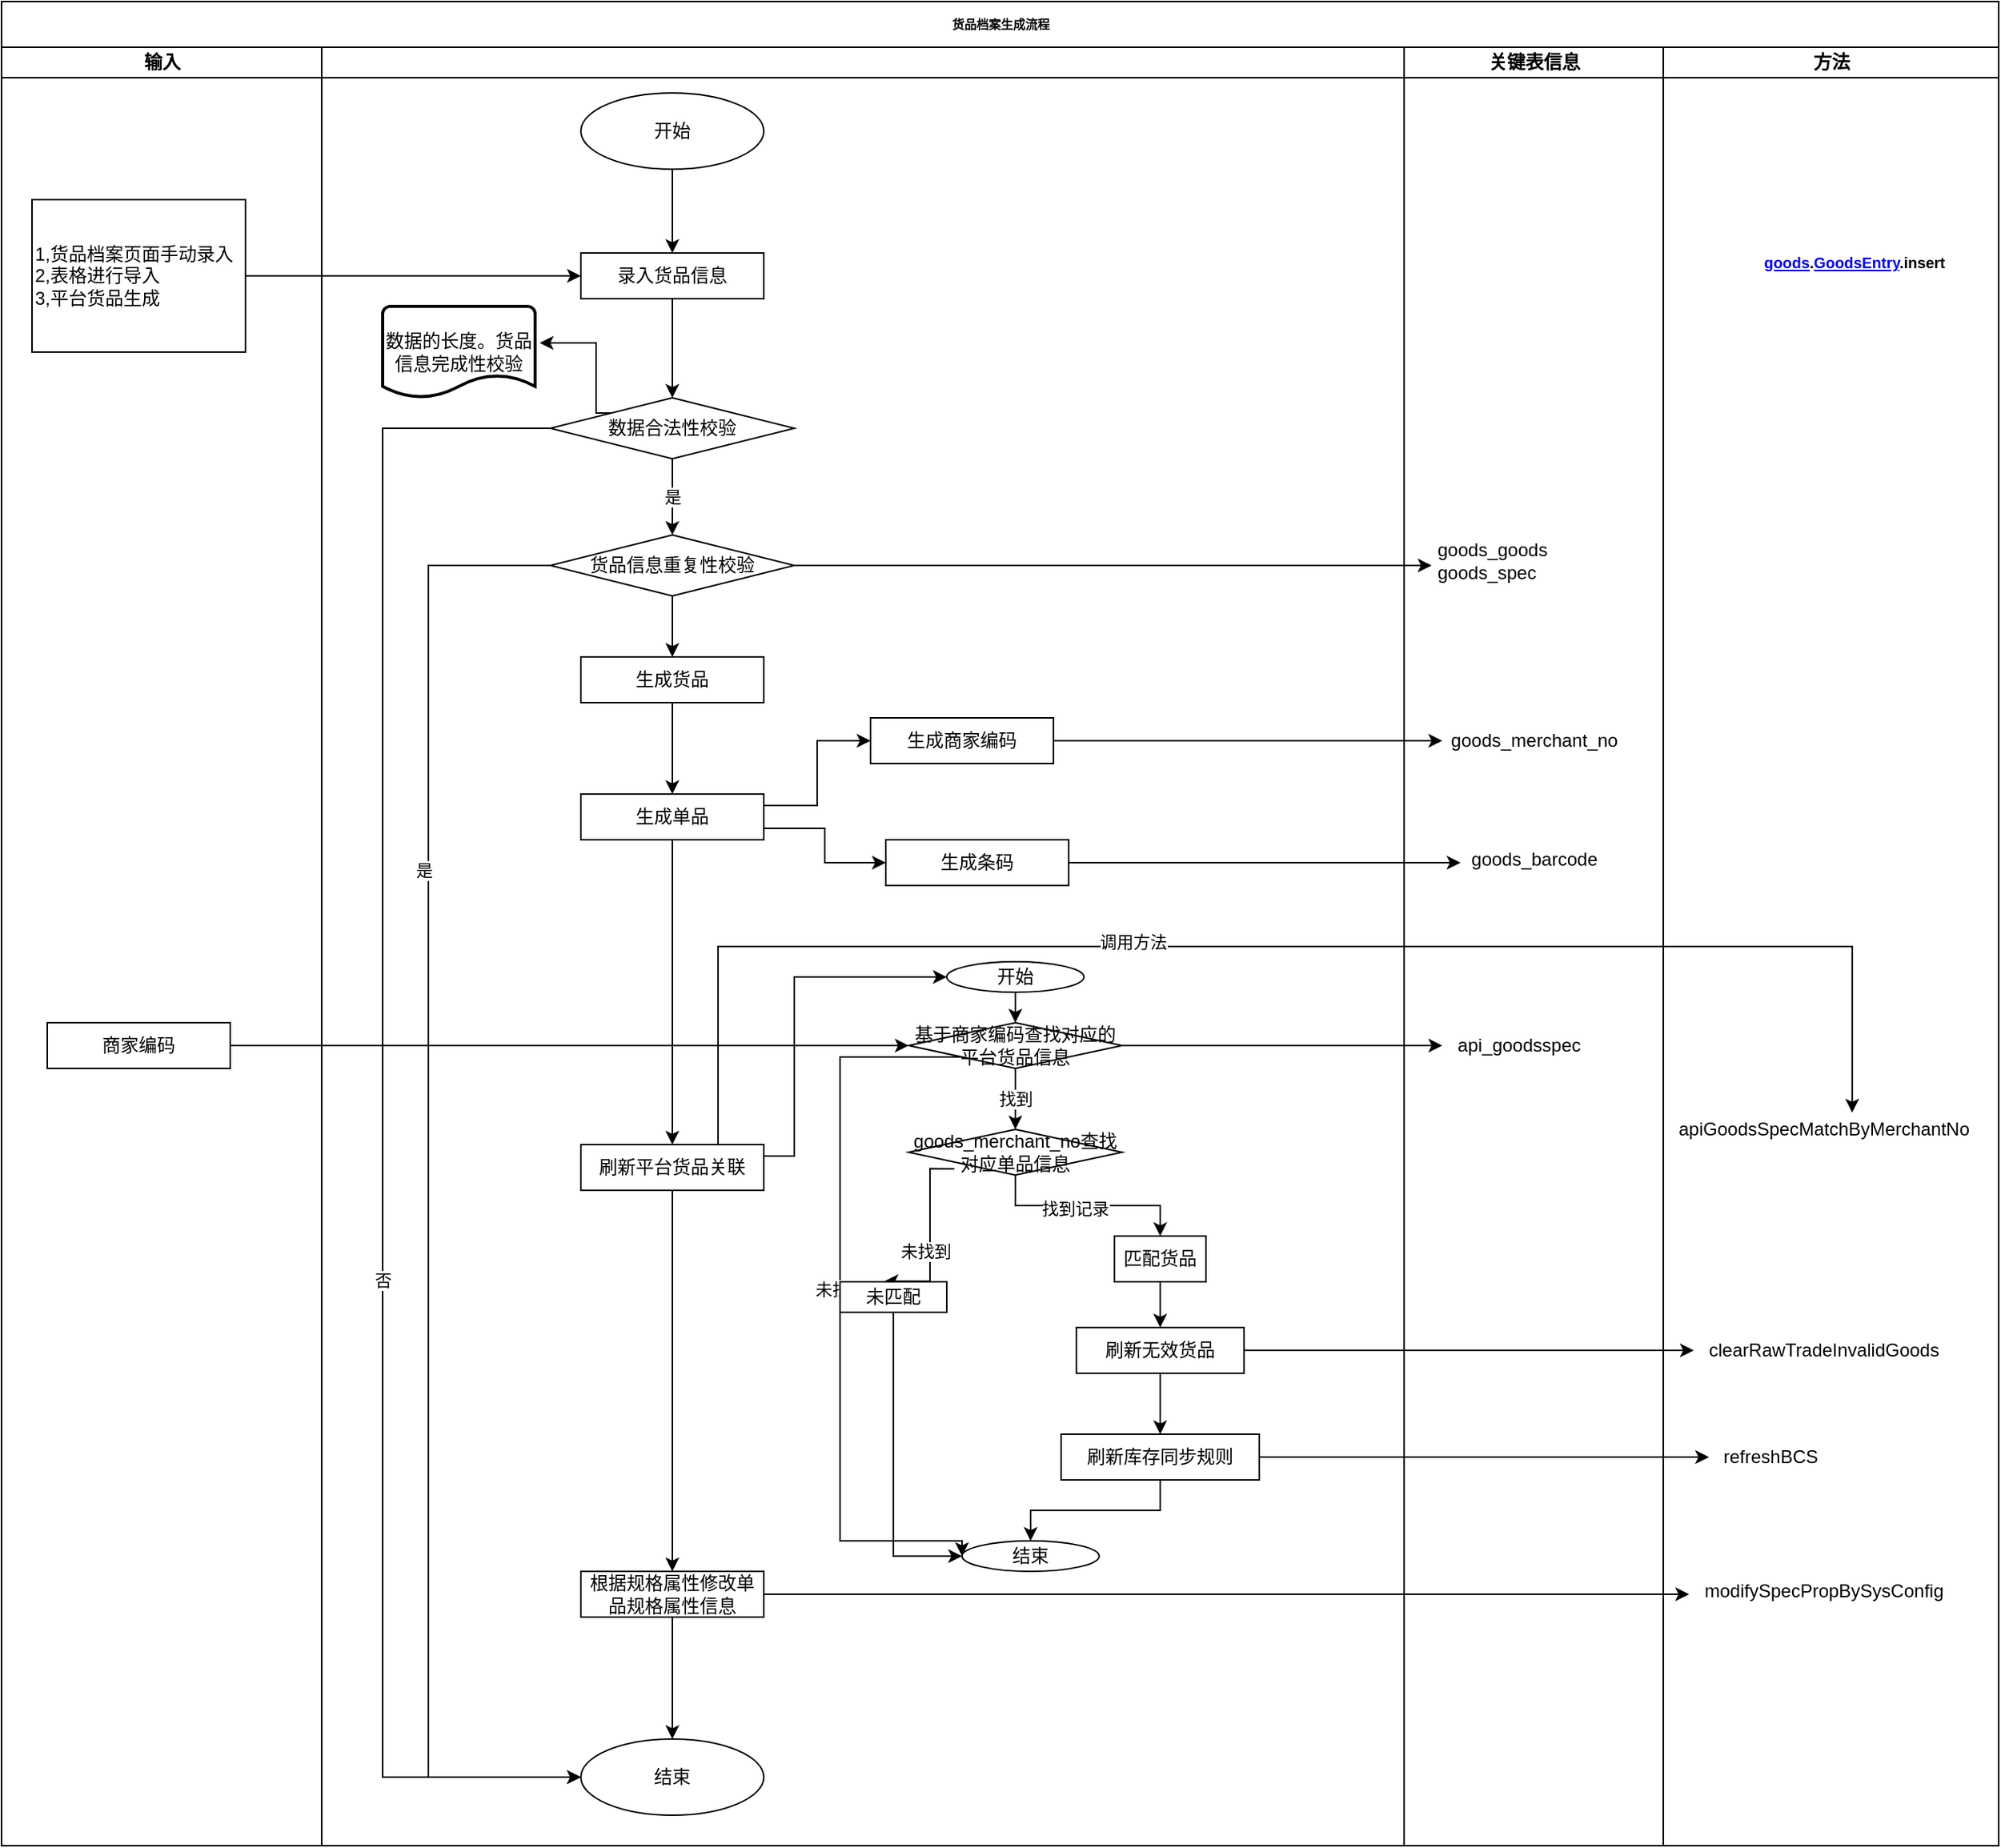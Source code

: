 <mxfile version="12.2.4" pages="1"><diagram name="Page-1" id="74e2e168-ea6b-b213-b513-2b3c1d86103e"><mxGraphModel dx="1104" dy="765" grid="1" gridSize="10" guides="1" tooltips="1" connect="1" arrows="1" fold="1" page="1" pageScale="1" pageWidth="1100" pageHeight="850" background="#ffffff" math="0" shadow="0"><root><mxCell id="0"/><mxCell id="1" parent="0"/><mxCell id="77e6c97f196da883-1" value="货品档案生成流程" style="swimlane;html=1;childLayout=stackLayout;startSize=30;rounded=0;shadow=0;labelBackgroundColor=none;strokeWidth=1;fontFamily=Verdana;fontSize=8;align=center;" parent="1" vertex="1"><mxGeometry x="170" y="140" width="1310" height="1210" as="geometry"/></mxCell><mxCell id="77e6c97f196da883-2" value="输入" style="swimlane;html=1;startSize=20;" parent="77e6c97f196da883-1" vertex="1"><mxGeometry y="30" width="210" height="1180" as="geometry"/></mxCell><mxCell id="ZV8IMZRNXIEyXZBaKNND-7" value="1,货品档案页面手动录入&lt;br&gt;2,表格进行导入&lt;br&gt;3,平台货品生成" style="rounded=0;whiteSpace=wrap;html=1;align=left;" parent="77e6c97f196da883-2" vertex="1"><mxGeometry x="20" y="100" width="140" height="100" as="geometry"/></mxCell><mxCell id="ZV8IMZRNXIEyXZBaKNND-81" value="商家编码" style="rounded=0;whiteSpace=wrap;html=1;" parent="77e6c97f196da883-2" vertex="1"><mxGeometry x="30" y="640" width="120" height="30" as="geometry"/></mxCell><mxCell id="77e6c97f196da883-3" value="&lt;br&gt;&lt;br&gt;" style="swimlane;html=1;startSize=20;" parent="77e6c97f196da883-1" vertex="1"><mxGeometry x="210" y="30" width="710" height="1180" as="geometry"/></mxCell><mxCell id="ZV8IMZRNXIEyXZBaKNND-9" style="edgeStyle=orthogonalEdgeStyle;rounded=0;orthogonalLoop=1;jettySize=auto;html=1;exitX=0.5;exitY=1;exitDx=0;exitDy=0;entryX=0.5;entryY=0;entryDx=0;entryDy=0;" parent="77e6c97f196da883-3" source="ZV8IMZRNXIEyXZBaKNND-4" target="ZV8IMZRNXIEyXZBaKNND-5" edge="1"><mxGeometry relative="1" as="geometry"/></mxCell><mxCell id="ZV8IMZRNXIEyXZBaKNND-4" value="开始" style="ellipse;whiteSpace=wrap;html=1;" parent="77e6c97f196da883-3" vertex="1"><mxGeometry x="170" y="30" width="120" height="50" as="geometry"/></mxCell><mxCell id="ZV8IMZRNXIEyXZBaKNND-16" style="edgeStyle=orthogonalEdgeStyle;rounded=0;orthogonalLoop=1;jettySize=auto;html=1;entryX=0.5;entryY=0;entryDx=0;entryDy=0;" parent="77e6c97f196da883-3" source="ZV8IMZRNXIEyXZBaKNND-5" target="ZV8IMZRNXIEyXZBaKNND-14" edge="1"><mxGeometry relative="1" as="geometry"/></mxCell><mxCell id="ZV8IMZRNXIEyXZBaKNND-5" value="录入货品信息" style="rounded=0;whiteSpace=wrap;html=1;" parent="77e6c97f196da883-3" vertex="1"><mxGeometry x="170" y="135" width="120" height="30" as="geometry"/></mxCell><mxCell id="ZV8IMZRNXIEyXZBaKNND-17" style="edgeStyle=orthogonalEdgeStyle;rounded=0;orthogonalLoop=1;jettySize=auto;html=1;entryX=0;entryY=0.5;entryDx=0;entryDy=0;exitX=0;exitY=0.5;exitDx=0;exitDy=0;" parent="77e6c97f196da883-3" source="ZV8IMZRNXIEyXZBaKNND-14" target="ZV8IMZRNXIEyXZBaKNND-15" edge="1"><mxGeometry relative="1" as="geometry"><Array as="points"><mxPoint x="40" y="250"/><mxPoint x="40" y="1135"/></Array></mxGeometry></mxCell><mxCell id="ZV8IMZRNXIEyXZBaKNND-18" value="否" style="edgeLabel;html=1;align=center;verticalAlign=middle;resizable=0;points=[];" parent="ZV8IMZRNXIEyXZBaKNND-17" vertex="1" connectable="0"><mxGeometry x="0.189" relative="1" as="geometry"><mxPoint as="offset"/></mxGeometry></mxCell><mxCell id="ZV8IMZRNXIEyXZBaKNND-24" style="edgeStyle=orthogonalEdgeStyle;rounded=0;orthogonalLoop=1;jettySize=auto;html=1;exitX=0;exitY=0;exitDx=0;exitDy=0;entryX=1.03;entryY=0.4;entryDx=0;entryDy=0;entryPerimeter=0;" parent="77e6c97f196da883-3" source="ZV8IMZRNXIEyXZBaKNND-14" target="ZV8IMZRNXIEyXZBaKNND-22" edge="1"><mxGeometry relative="1" as="geometry"><Array as="points"><mxPoint x="180" y="240"/><mxPoint x="180" y="194"/></Array></mxGeometry></mxCell><mxCell id="ZV8IMZRNXIEyXZBaKNND-26" value="是&lt;br&gt;" style="edgeStyle=orthogonalEdgeStyle;rounded=0;orthogonalLoop=1;jettySize=auto;html=1;exitX=0.5;exitY=1;exitDx=0;exitDy=0;entryX=0.5;entryY=0;entryDx=0;entryDy=0;" parent="77e6c97f196da883-3" source="ZV8IMZRNXIEyXZBaKNND-14" target="ZV8IMZRNXIEyXZBaKNND-25" edge="1"><mxGeometry relative="1" as="geometry"/></mxCell><mxCell id="ZV8IMZRNXIEyXZBaKNND-14" value="数据合法性校验" style="rhombus;whiteSpace=wrap;html=1;" parent="77e6c97f196da883-3" vertex="1"><mxGeometry x="150" y="230" width="160" height="40" as="geometry"/></mxCell><mxCell id="ZV8IMZRNXIEyXZBaKNND-15" value="结束" style="ellipse;whiteSpace=wrap;html=1;" parent="77e6c97f196da883-3" vertex="1"><mxGeometry x="170" y="1110" width="120" height="50" as="geometry"/></mxCell><mxCell id="ZV8IMZRNXIEyXZBaKNND-22" value="数据的长度。货品信息完成性校验" style="strokeWidth=2;html=1;shape=mxgraph.flowchart.document2;whiteSpace=wrap;size=0.25;" parent="77e6c97f196da883-3" vertex="1"><mxGeometry x="40" y="170" width="100" height="60" as="geometry"/></mxCell><mxCell id="ZV8IMZRNXIEyXZBaKNND-27" style="edgeStyle=orthogonalEdgeStyle;rounded=0;orthogonalLoop=1;jettySize=auto;html=1;exitX=0;exitY=0.5;exitDx=0;exitDy=0;entryX=0;entryY=0.5;entryDx=0;entryDy=0;" parent="77e6c97f196da883-3" source="ZV8IMZRNXIEyXZBaKNND-25" target="ZV8IMZRNXIEyXZBaKNND-15" edge="1"><mxGeometry relative="1" as="geometry"><Array as="points"><mxPoint x="70" y="340"/><mxPoint x="70" y="1135"/></Array></mxGeometry></mxCell><mxCell id="ZV8IMZRNXIEyXZBaKNND-28" value="是" style="edgeLabel;html=1;align=center;verticalAlign=middle;resizable=0;points=[];" parent="ZV8IMZRNXIEyXZBaKNND-27" vertex="1" connectable="0"><mxGeometry x="-0.426" y="-3" relative="1" as="geometry"><mxPoint as="offset"/></mxGeometry></mxCell><mxCell id="ZV8IMZRNXIEyXZBaKNND-32" style="edgeStyle=orthogonalEdgeStyle;rounded=0;orthogonalLoop=1;jettySize=auto;html=1;exitX=0.5;exitY=1;exitDx=0;exitDy=0;entryX=0.5;entryY=0;entryDx=0;entryDy=0;" parent="77e6c97f196da883-3" source="ZV8IMZRNXIEyXZBaKNND-25" target="ZV8IMZRNXIEyXZBaKNND-29" edge="1"><mxGeometry relative="1" as="geometry"/></mxCell><mxCell id="ZV8IMZRNXIEyXZBaKNND-25" value="货品信息重复性校验" style="rhombus;whiteSpace=wrap;html=1;" parent="77e6c97f196da883-3" vertex="1"><mxGeometry x="150" y="320" width="160" height="40" as="geometry"/></mxCell><mxCell id="ZV8IMZRNXIEyXZBaKNND-34" style="edgeStyle=orthogonalEdgeStyle;rounded=0;orthogonalLoop=1;jettySize=auto;html=1;exitX=0.5;exitY=1;exitDx=0;exitDy=0;" parent="77e6c97f196da883-3" source="ZV8IMZRNXIEyXZBaKNND-29" target="ZV8IMZRNXIEyXZBaKNND-33" edge="1"><mxGeometry relative="1" as="geometry"/></mxCell><mxCell id="ZV8IMZRNXIEyXZBaKNND-29" value="生成货品" style="rounded=0;whiteSpace=wrap;html=1;" parent="77e6c97f196da883-3" vertex="1"><mxGeometry x="170" y="400" width="120" height="30" as="geometry"/></mxCell><mxCell id="ZV8IMZRNXIEyXZBaKNND-37" style="edgeStyle=orthogonalEdgeStyle;rounded=0;orthogonalLoop=1;jettySize=auto;html=1;exitX=1;exitY=0.25;exitDx=0;exitDy=0;entryX=0;entryY=0.5;entryDx=0;entryDy=0;" parent="77e6c97f196da883-3" source="ZV8IMZRNXIEyXZBaKNND-33" target="ZV8IMZRNXIEyXZBaKNND-35" edge="1"><mxGeometry relative="1" as="geometry"/></mxCell><mxCell id="ZV8IMZRNXIEyXZBaKNND-38" style="edgeStyle=orthogonalEdgeStyle;rounded=0;orthogonalLoop=1;jettySize=auto;html=1;exitX=1;exitY=0.75;exitDx=0;exitDy=0;entryX=0;entryY=0.5;entryDx=0;entryDy=0;" parent="77e6c97f196da883-3" source="ZV8IMZRNXIEyXZBaKNND-33" target="ZV8IMZRNXIEyXZBaKNND-36" edge="1"><mxGeometry relative="1" as="geometry"/></mxCell><mxCell id="ZV8IMZRNXIEyXZBaKNND-68" style="edgeStyle=orthogonalEdgeStyle;rounded=0;orthogonalLoop=1;jettySize=auto;html=1;exitX=0.5;exitY=1;exitDx=0;exitDy=0;" parent="77e6c97f196da883-3" source="ZV8IMZRNXIEyXZBaKNND-33" target="ZV8IMZRNXIEyXZBaKNND-66" edge="1"><mxGeometry relative="1" as="geometry"/></mxCell><mxCell id="ZV8IMZRNXIEyXZBaKNND-33" value="生成单品" style="rounded=0;whiteSpace=wrap;html=1;" parent="77e6c97f196da883-3" vertex="1"><mxGeometry x="170" y="490" width="120" height="30" as="geometry"/></mxCell><mxCell id="ZV8IMZRNXIEyXZBaKNND-35" value="生成商家编码" style="rounded=0;whiteSpace=wrap;html=1;" parent="77e6c97f196da883-3" vertex="1"><mxGeometry x="360" y="440" width="120" height="30" as="geometry"/></mxCell><mxCell id="ZV8IMZRNXIEyXZBaKNND-36" value="生成条码" style="rounded=0;whiteSpace=wrap;html=1;" parent="77e6c97f196da883-3" vertex="1"><mxGeometry x="370" y="520" width="120" height="30" as="geometry"/></mxCell><mxCell id="ZV8IMZRNXIEyXZBaKNND-69" style="edgeStyle=orthogonalEdgeStyle;rounded=0;orthogonalLoop=1;jettySize=auto;html=1;exitX=0.5;exitY=1;exitDx=0;exitDy=0;" parent="77e6c97f196da883-3" source="ZV8IMZRNXIEyXZBaKNND-66" target="ZV8IMZRNXIEyXZBaKNND-67" edge="1"><mxGeometry relative="1" as="geometry"/></mxCell><mxCell id="ZV8IMZRNXIEyXZBaKNND-78" style="edgeStyle=orthogonalEdgeStyle;rounded=0;orthogonalLoop=1;jettySize=auto;html=1;exitX=1;exitY=0.25;exitDx=0;exitDy=0;entryX=0;entryY=0.5;entryDx=0;entryDy=0;" parent="77e6c97f196da883-3" source="ZV8IMZRNXIEyXZBaKNND-66" target="ZV8IMZRNXIEyXZBaKNND-76" edge="1"><mxGeometry relative="1" as="geometry"><Array as="points"><mxPoint x="310" y="728"/><mxPoint x="310" y="610"/></Array></mxGeometry></mxCell><mxCell id="ZV8IMZRNXIEyXZBaKNND-66" value="刷新平台货品关联" style="rounded=0;whiteSpace=wrap;html=1;" parent="77e6c97f196da883-3" vertex="1"><mxGeometry x="170" y="720" width="120" height="30" as="geometry"/></mxCell><mxCell id="ZV8IMZRNXIEyXZBaKNND-70" style="edgeStyle=orthogonalEdgeStyle;rounded=0;orthogonalLoop=1;jettySize=auto;html=1;exitX=0.5;exitY=1;exitDx=0;exitDy=0;entryX=0.5;entryY=0;entryDx=0;entryDy=0;" parent="77e6c97f196da883-3" source="ZV8IMZRNXIEyXZBaKNND-67" target="ZV8IMZRNXIEyXZBaKNND-15" edge="1"><mxGeometry relative="1" as="geometry"/></mxCell><mxCell id="ZV8IMZRNXIEyXZBaKNND-67" value="根据规格属性修改单品规格属性信息" style="rounded=0;whiteSpace=wrap;html=1;" parent="77e6c97f196da883-3" vertex="1"><mxGeometry x="170" y="1000" width="120" height="30" as="geometry"/></mxCell><mxCell id="ZV8IMZRNXIEyXZBaKNND-83" style="edgeStyle=orthogonalEdgeStyle;rounded=0;orthogonalLoop=1;jettySize=auto;html=1;exitX=0.5;exitY=1;exitDx=0;exitDy=0;entryX=0.5;entryY=0;entryDx=0;entryDy=0;" parent="77e6c97f196da883-3" source="ZV8IMZRNXIEyXZBaKNND-76" target="ZV8IMZRNXIEyXZBaKNND-79" edge="1"><mxGeometry relative="1" as="geometry"/></mxCell><mxCell id="ZV8IMZRNXIEyXZBaKNND-76" value="开始" style="ellipse;whiteSpace=wrap;html=1;align=center;" parent="77e6c97f196da883-3" vertex="1"><mxGeometry x="410" y="600" width="90" height="20" as="geometry"/></mxCell><mxCell id="ZV8IMZRNXIEyXZBaKNND-77" value="结束" style="ellipse;whiteSpace=wrap;html=1;align=center;" parent="77e6c97f196da883-3" vertex="1"><mxGeometry x="420" y="980" width="90" height="20" as="geometry"/></mxCell><mxCell id="ZV8IMZRNXIEyXZBaKNND-86" style="edgeStyle=orthogonalEdgeStyle;rounded=0;orthogonalLoop=1;jettySize=auto;html=1;exitX=0;exitY=1;exitDx=0;exitDy=0;entryX=0;entryY=0.5;entryDx=0;entryDy=0;" parent="77e6c97f196da883-3" source="ZV8IMZRNXIEyXZBaKNND-79" target="ZV8IMZRNXIEyXZBaKNND-77" edge="1"><mxGeometry relative="1" as="geometry"><Array as="points"><mxPoint x="340" y="663"/><mxPoint x="340" y="980"/></Array></mxGeometry></mxCell><mxCell id="ZV8IMZRNXIEyXZBaKNND-87" value="未找到" style="edgeLabel;html=1;align=center;verticalAlign=middle;resizable=0;points=[];" parent="ZV8IMZRNXIEyXZBaKNND-86" vertex="1" connectable="0"><mxGeometry x="-0.049" relative="1" as="geometry"><mxPoint as="offset"/></mxGeometry></mxCell><mxCell id="ZV8IMZRNXIEyXZBaKNND-90" value="找到" style="edgeStyle=orthogonalEdgeStyle;rounded=0;orthogonalLoop=1;jettySize=auto;html=1;exitX=0.5;exitY=1;exitDx=0;exitDy=0;entryX=0.5;entryY=0;entryDx=0;entryDy=0;" parent="77e6c97f196da883-3" source="ZV8IMZRNXIEyXZBaKNND-79" target="ZV8IMZRNXIEyXZBaKNND-89" edge="1"><mxGeometry relative="1" as="geometry"/></mxCell><mxCell id="ZV8IMZRNXIEyXZBaKNND-79" value="基于商家编码查找对应的平台货品信息" style="rhombus;whiteSpace=wrap;html=1;" parent="77e6c97f196da883-3" vertex="1"><mxGeometry x="385" y="640" width="140" height="30" as="geometry"/></mxCell><mxCell id="ZV8IMZRNXIEyXZBaKNND-100" style="edgeStyle=orthogonalEdgeStyle;rounded=0;orthogonalLoop=1;jettySize=auto;html=1;exitX=0.5;exitY=1;exitDx=0;exitDy=0;" parent="77e6c97f196da883-3" source="ZV8IMZRNXIEyXZBaKNND-88" target="ZV8IMZRNXIEyXZBaKNND-97" edge="1"><mxGeometry relative="1" as="geometry"/></mxCell><mxCell id="ZV8IMZRNXIEyXZBaKNND-88" value="匹配货品" style="rounded=0;whiteSpace=wrap;html=1;" parent="77e6c97f196da883-3" vertex="1"><mxGeometry x="520" y="780" width="60" height="30" as="geometry"/></mxCell><mxCell id="ZV8IMZRNXIEyXZBaKNND-92" style="edgeStyle=orthogonalEdgeStyle;rounded=0;orthogonalLoop=1;jettySize=auto;html=1;entryX=0.417;entryY=-0.021;entryDx=0;entryDy=0;entryPerimeter=0;exitX=0.214;exitY=0.861;exitDx=0;exitDy=0;exitPerimeter=0;" parent="77e6c97f196da883-3" source="ZV8IMZRNXIEyXZBaKNND-89" target="ZV8IMZRNXIEyXZBaKNND-91" edge="1"><mxGeometry relative="1" as="geometry"><Array as="points"><mxPoint x="399" y="736"/></Array></mxGeometry></mxCell><mxCell id="ZV8IMZRNXIEyXZBaKNND-93" value="未找到" style="edgeLabel;html=1;align=center;verticalAlign=middle;resizable=0;points=[];" parent="ZV8IMZRNXIEyXZBaKNND-92" vertex="1" connectable="0"><mxGeometry x="0.159" y="-3" relative="1" as="geometry"><mxPoint as="offset"/></mxGeometry></mxCell><mxCell id="ZV8IMZRNXIEyXZBaKNND-95" style="edgeStyle=orthogonalEdgeStyle;rounded=0;orthogonalLoop=1;jettySize=auto;html=1;exitX=0.5;exitY=1;exitDx=0;exitDy=0;entryX=0.5;entryY=0;entryDx=0;entryDy=0;" parent="77e6c97f196da883-3" source="ZV8IMZRNXIEyXZBaKNND-89" target="ZV8IMZRNXIEyXZBaKNND-88" edge="1"><mxGeometry relative="1" as="geometry"/></mxCell><mxCell id="ZV8IMZRNXIEyXZBaKNND-96" value="找到记录" style="edgeLabel;html=1;align=center;verticalAlign=middle;resizable=0;points=[];" parent="ZV8IMZRNXIEyXZBaKNND-95" vertex="1" connectable="0"><mxGeometry x="-0.129" y="-2" relative="1" as="geometry"><mxPoint as="offset"/></mxGeometry></mxCell><mxCell id="ZV8IMZRNXIEyXZBaKNND-89" value="goods_merchant_no查找对应单品信息" style="rhombus;whiteSpace=wrap;html=1;" parent="77e6c97f196da883-3" vertex="1"><mxGeometry x="385" y="710" width="140" height="30" as="geometry"/></mxCell><mxCell id="ZV8IMZRNXIEyXZBaKNND-94" style="edgeStyle=orthogonalEdgeStyle;rounded=0;orthogonalLoop=1;jettySize=auto;html=1;exitX=0.5;exitY=1;exitDx=0;exitDy=0;entryX=0;entryY=0.5;entryDx=0;entryDy=0;" parent="77e6c97f196da883-3" source="ZV8IMZRNXIEyXZBaKNND-91" target="ZV8IMZRNXIEyXZBaKNND-77" edge="1"><mxGeometry relative="1" as="geometry"/></mxCell><mxCell id="ZV8IMZRNXIEyXZBaKNND-91" value="未匹配" style="rounded=0;whiteSpace=wrap;html=1;" parent="77e6c97f196da883-3" vertex="1"><mxGeometry x="340" y="810" width="70" height="20" as="geometry"/></mxCell><mxCell id="ZV8IMZRNXIEyXZBaKNND-101" style="edgeStyle=orthogonalEdgeStyle;rounded=0;orthogonalLoop=1;jettySize=auto;html=1;exitX=0.5;exitY=1;exitDx=0;exitDy=0;" parent="77e6c97f196da883-3" source="ZV8IMZRNXIEyXZBaKNND-97" target="ZV8IMZRNXIEyXZBaKNND-98" edge="1"><mxGeometry relative="1" as="geometry"/></mxCell><mxCell id="ZV8IMZRNXIEyXZBaKNND-97" value="刷新无效货品" style="rounded=0;whiteSpace=wrap;html=1;" parent="77e6c97f196da883-3" vertex="1"><mxGeometry x="495" y="840" width="110" height="30" as="geometry"/></mxCell><mxCell id="ZV8IMZRNXIEyXZBaKNND-103" style="edgeStyle=orthogonalEdgeStyle;rounded=0;orthogonalLoop=1;jettySize=auto;html=1;exitX=0.5;exitY=1;exitDx=0;exitDy=0;entryX=0.5;entryY=0;entryDx=0;entryDy=0;" parent="77e6c97f196da883-3" source="ZV8IMZRNXIEyXZBaKNND-98" target="ZV8IMZRNXIEyXZBaKNND-77" edge="1"><mxGeometry relative="1" as="geometry"/></mxCell><mxCell id="ZV8IMZRNXIEyXZBaKNND-98" value="刷新库存同步规则" style="rounded=0;whiteSpace=wrap;html=1;" parent="77e6c97f196da883-3" vertex="1"><mxGeometry x="485" y="910" width="130" height="30" as="geometry"/></mxCell><mxCell id="77e6c97f196da883-4" value="关键表信息" style="swimlane;html=1;startSize=20;" parent="77e6c97f196da883-1" vertex="1"><mxGeometry x="920" y="30" width="170" height="1180" as="geometry"/></mxCell><mxCell id="ZV8IMZRNXIEyXZBaKNND-30" value="goods_goods&lt;br&gt;goods_spec&lt;br&gt;" style="text;html=1;align=left;verticalAlign=middle;resizable=0;points=[];autosize=1;" parent="77e6c97f196da883-4" vertex="1"><mxGeometry x="20" y="322" width="90" height="30" as="geometry"/></mxCell><mxCell id="ZV8IMZRNXIEyXZBaKNND-39" value="goods_merchant_no&lt;br&gt;" style="text;html=1;align=center;verticalAlign=middle;resizable=0;points=[];autosize=1;" parent="77e6c97f196da883-4" vertex="1"><mxGeometry x="25" y="445" width="120" height="20" as="geometry"/></mxCell><mxCell id="ZV8IMZRNXIEyXZBaKNND-40" value="goods_barcode" style="text;html=1;align=center;verticalAlign=middle;resizable=0;points=[];autosize=1;" parent="77e6c97f196da883-4" vertex="1"><mxGeometry x="35" y="523" width="100" height="20" as="geometry"/></mxCell><mxCell id="ZV8IMZRNXIEyXZBaKNND-84" value="api_goodsspec" style="text;html=1;align=center;verticalAlign=middle;resizable=0;points=[];autosize=1;" parent="77e6c97f196da883-4" vertex="1"><mxGeometry x="25" y="645" width="100" height="20" as="geometry"/></mxCell><mxCell id="77e6c97f196da883-6" value="方法" style="swimlane;html=1;startSize=20;" parent="77e6c97f196da883-1" vertex="1"><mxGeometry x="1090" y="30" width="220" height="1180" as="geometry"/></mxCell><mxCell id="ZV8IMZRNXIEyXZBaKNND-12" value="&lt;h5&gt;&lt;div style=&quot;padding-top: 2px ; margin-left: 20px ; position: relative ; -ms-word-wrap: break-word&quot;&gt;&lt;a class=&quot;header&quot;&gt;goods&lt;/a&gt;.&lt;a class=&quot;header&quot;&gt;GoodsEntry&lt;/a&gt;.insert&lt;/div&gt;&lt;/h5&gt;" style="text;html=1;align=center;verticalAlign=middle;resizable=0;points=[];autosize=1;" parent="77e6c97f196da883-6" vertex="1"><mxGeometry x="40" y="115" width="150" height="50" as="geometry"/></mxCell><mxCell id="ZV8IMZRNXIEyXZBaKNND-71" value="modifySpecPropBySysConfig" style="text;html=1;align=center;verticalAlign=middle;resizable=0;points=[];autosize=1;" parent="77e6c97f196da883-6" vertex="1"><mxGeometry x="20" y="1003" width="170" height="20" as="geometry"/></mxCell><mxCell id="ZV8IMZRNXIEyXZBaKNND-73" value="apiGoodsSpecMatchByMerchantNo" style="text;html=1;align=center;verticalAlign=middle;resizable=0;points=[];autosize=1;" parent="77e6c97f196da883-6" vertex="1"><mxGeometry y="700" width="210" height="20" as="geometry"/></mxCell><mxCell id="ZV8IMZRNXIEyXZBaKNND-104" value="clearRawTradeInvalidGoods" style="text;html=1;align=center;verticalAlign=middle;resizable=0;points=[];autosize=1;" parent="77e6c97f196da883-6" vertex="1"><mxGeometry x="20" y="845" width="170" height="20" as="geometry"/></mxCell><mxCell id="ZV8IMZRNXIEyXZBaKNND-105" value="refreshBCS" style="text;html=1;align=center;verticalAlign=middle;resizable=0;points=[];autosize=1;" parent="77e6c97f196da883-6" vertex="1"><mxGeometry x="30" y="915" width="80" height="20" as="geometry"/></mxCell><mxCell id="ZV8IMZRNXIEyXZBaKNND-8" style="edgeStyle=orthogonalEdgeStyle;rounded=0;orthogonalLoop=1;jettySize=auto;html=1;exitX=1;exitY=0.5;exitDx=0;exitDy=0;entryX=0;entryY=0.5;entryDx=0;entryDy=0;" parent="77e6c97f196da883-1" source="ZV8IMZRNXIEyXZBaKNND-7" target="ZV8IMZRNXIEyXZBaKNND-5" edge="1"><mxGeometry relative="1" as="geometry"/></mxCell><mxCell id="ZV8IMZRNXIEyXZBaKNND-31" style="edgeStyle=orthogonalEdgeStyle;rounded=0;orthogonalLoop=1;jettySize=auto;html=1;exitX=1;exitY=0.5;exitDx=0;exitDy=0;entryX=-0.022;entryY=0.6;entryDx=0;entryDy=0;entryPerimeter=0;" parent="77e6c97f196da883-1" source="ZV8IMZRNXIEyXZBaKNND-25" target="ZV8IMZRNXIEyXZBaKNND-30" edge="1"><mxGeometry relative="1" as="geometry"/></mxCell><mxCell id="ZV8IMZRNXIEyXZBaKNND-41" style="edgeStyle=orthogonalEdgeStyle;rounded=0;orthogonalLoop=1;jettySize=auto;html=1;exitX=1;exitY=0.5;exitDx=0;exitDy=0;entryX=0.02;entryY=0.6;entryDx=0;entryDy=0;entryPerimeter=0;" parent="77e6c97f196da883-1" source="ZV8IMZRNXIEyXZBaKNND-36" target="ZV8IMZRNXIEyXZBaKNND-40" edge="1"><mxGeometry relative="1" as="geometry"/></mxCell><mxCell id="ZV8IMZRNXIEyXZBaKNND-42" style="edgeStyle=orthogonalEdgeStyle;rounded=0;orthogonalLoop=1;jettySize=auto;html=1;exitX=1;exitY=0.5;exitDx=0;exitDy=0;" parent="77e6c97f196da883-1" source="ZV8IMZRNXIEyXZBaKNND-35" target="ZV8IMZRNXIEyXZBaKNND-39" edge="1"><mxGeometry relative="1" as="geometry"/></mxCell><mxCell id="ZV8IMZRNXIEyXZBaKNND-72" style="edgeStyle=orthogonalEdgeStyle;rounded=0;orthogonalLoop=1;jettySize=auto;html=1;exitX=1;exitY=0.5;exitDx=0;exitDy=0;entryX=-0.018;entryY=0.6;entryDx=0;entryDy=0;entryPerimeter=0;" parent="77e6c97f196da883-1" source="ZV8IMZRNXIEyXZBaKNND-67" target="ZV8IMZRNXIEyXZBaKNND-71" edge="1"><mxGeometry relative="1" as="geometry"/></mxCell><mxCell id="ZV8IMZRNXIEyXZBaKNND-74" style="edgeStyle=orthogonalEdgeStyle;rounded=0;orthogonalLoop=1;jettySize=auto;html=1;exitX=0.75;exitY=0;exitDx=0;exitDy=0;entryX=0.59;entryY=-0.05;entryDx=0;entryDy=0;entryPerimeter=0;" parent="77e6c97f196da883-1" source="ZV8IMZRNXIEyXZBaKNND-66" target="ZV8IMZRNXIEyXZBaKNND-73" edge="1"><mxGeometry relative="1" as="geometry"><Array as="points"><mxPoint x="470" y="620"/><mxPoint x="1214" y="620"/></Array></mxGeometry></mxCell><mxCell id="ZV8IMZRNXIEyXZBaKNND-75" value="调用方法" style="edgeLabel;html=1;align=center;verticalAlign=middle;resizable=0;points=[];" parent="ZV8IMZRNXIEyXZBaKNND-74" vertex="1" connectable="0"><mxGeometry x="-0.182" y="3" relative="1" as="geometry"><mxPoint as="offset"/></mxGeometry></mxCell><mxCell id="ZV8IMZRNXIEyXZBaKNND-82" style="edgeStyle=orthogonalEdgeStyle;rounded=0;orthogonalLoop=1;jettySize=auto;html=1;exitX=1;exitY=0.5;exitDx=0;exitDy=0;entryX=0;entryY=0.5;entryDx=0;entryDy=0;" parent="77e6c97f196da883-1" source="ZV8IMZRNXIEyXZBaKNND-81" target="ZV8IMZRNXIEyXZBaKNND-79" edge="1"><mxGeometry relative="1" as="geometry"/></mxCell><mxCell id="ZV8IMZRNXIEyXZBaKNND-85" style="edgeStyle=orthogonalEdgeStyle;rounded=0;orthogonalLoop=1;jettySize=auto;html=1;exitX=1;exitY=0.5;exitDx=0;exitDy=0;" parent="77e6c97f196da883-1" source="ZV8IMZRNXIEyXZBaKNND-79" target="ZV8IMZRNXIEyXZBaKNND-84" edge="1"><mxGeometry relative="1" as="geometry"/></mxCell><mxCell id="ZV8IMZRNXIEyXZBaKNND-106" style="edgeStyle=orthogonalEdgeStyle;rounded=0;orthogonalLoop=1;jettySize=auto;html=1;exitX=1;exitY=0.5;exitDx=0;exitDy=0;" parent="77e6c97f196da883-1" source="ZV8IMZRNXIEyXZBaKNND-97" target="ZV8IMZRNXIEyXZBaKNND-104" edge="1"><mxGeometry relative="1" as="geometry"/></mxCell><mxCell id="ZV8IMZRNXIEyXZBaKNND-107" style="edgeStyle=orthogonalEdgeStyle;rounded=0;orthogonalLoop=1;jettySize=auto;html=1;exitX=1;exitY=0.5;exitDx=0;exitDy=0;" parent="77e6c97f196da883-1" source="ZV8IMZRNXIEyXZBaKNND-98" target="ZV8IMZRNXIEyXZBaKNND-105" edge="1"><mxGeometry relative="1" as="geometry"/></mxCell></root></mxGraphModel></diagram></mxfile>